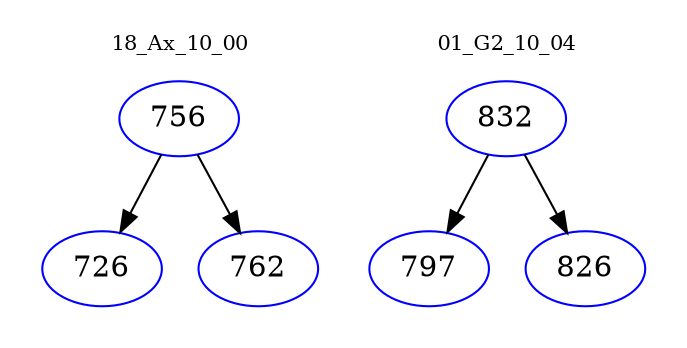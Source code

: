 digraph{
subgraph cluster_0 {
color = white
label = "18_Ax_10_00";
fontsize=10;
T0_756 [label="756", color="blue"]
T0_756 -> T0_726 [color="black"]
T0_726 [label="726", color="blue"]
T0_756 -> T0_762 [color="black"]
T0_762 [label="762", color="blue"]
}
subgraph cluster_1 {
color = white
label = "01_G2_10_04";
fontsize=10;
T1_832 [label="832", color="blue"]
T1_832 -> T1_797 [color="black"]
T1_797 [label="797", color="blue"]
T1_832 -> T1_826 [color="black"]
T1_826 [label="826", color="blue"]
}
}
